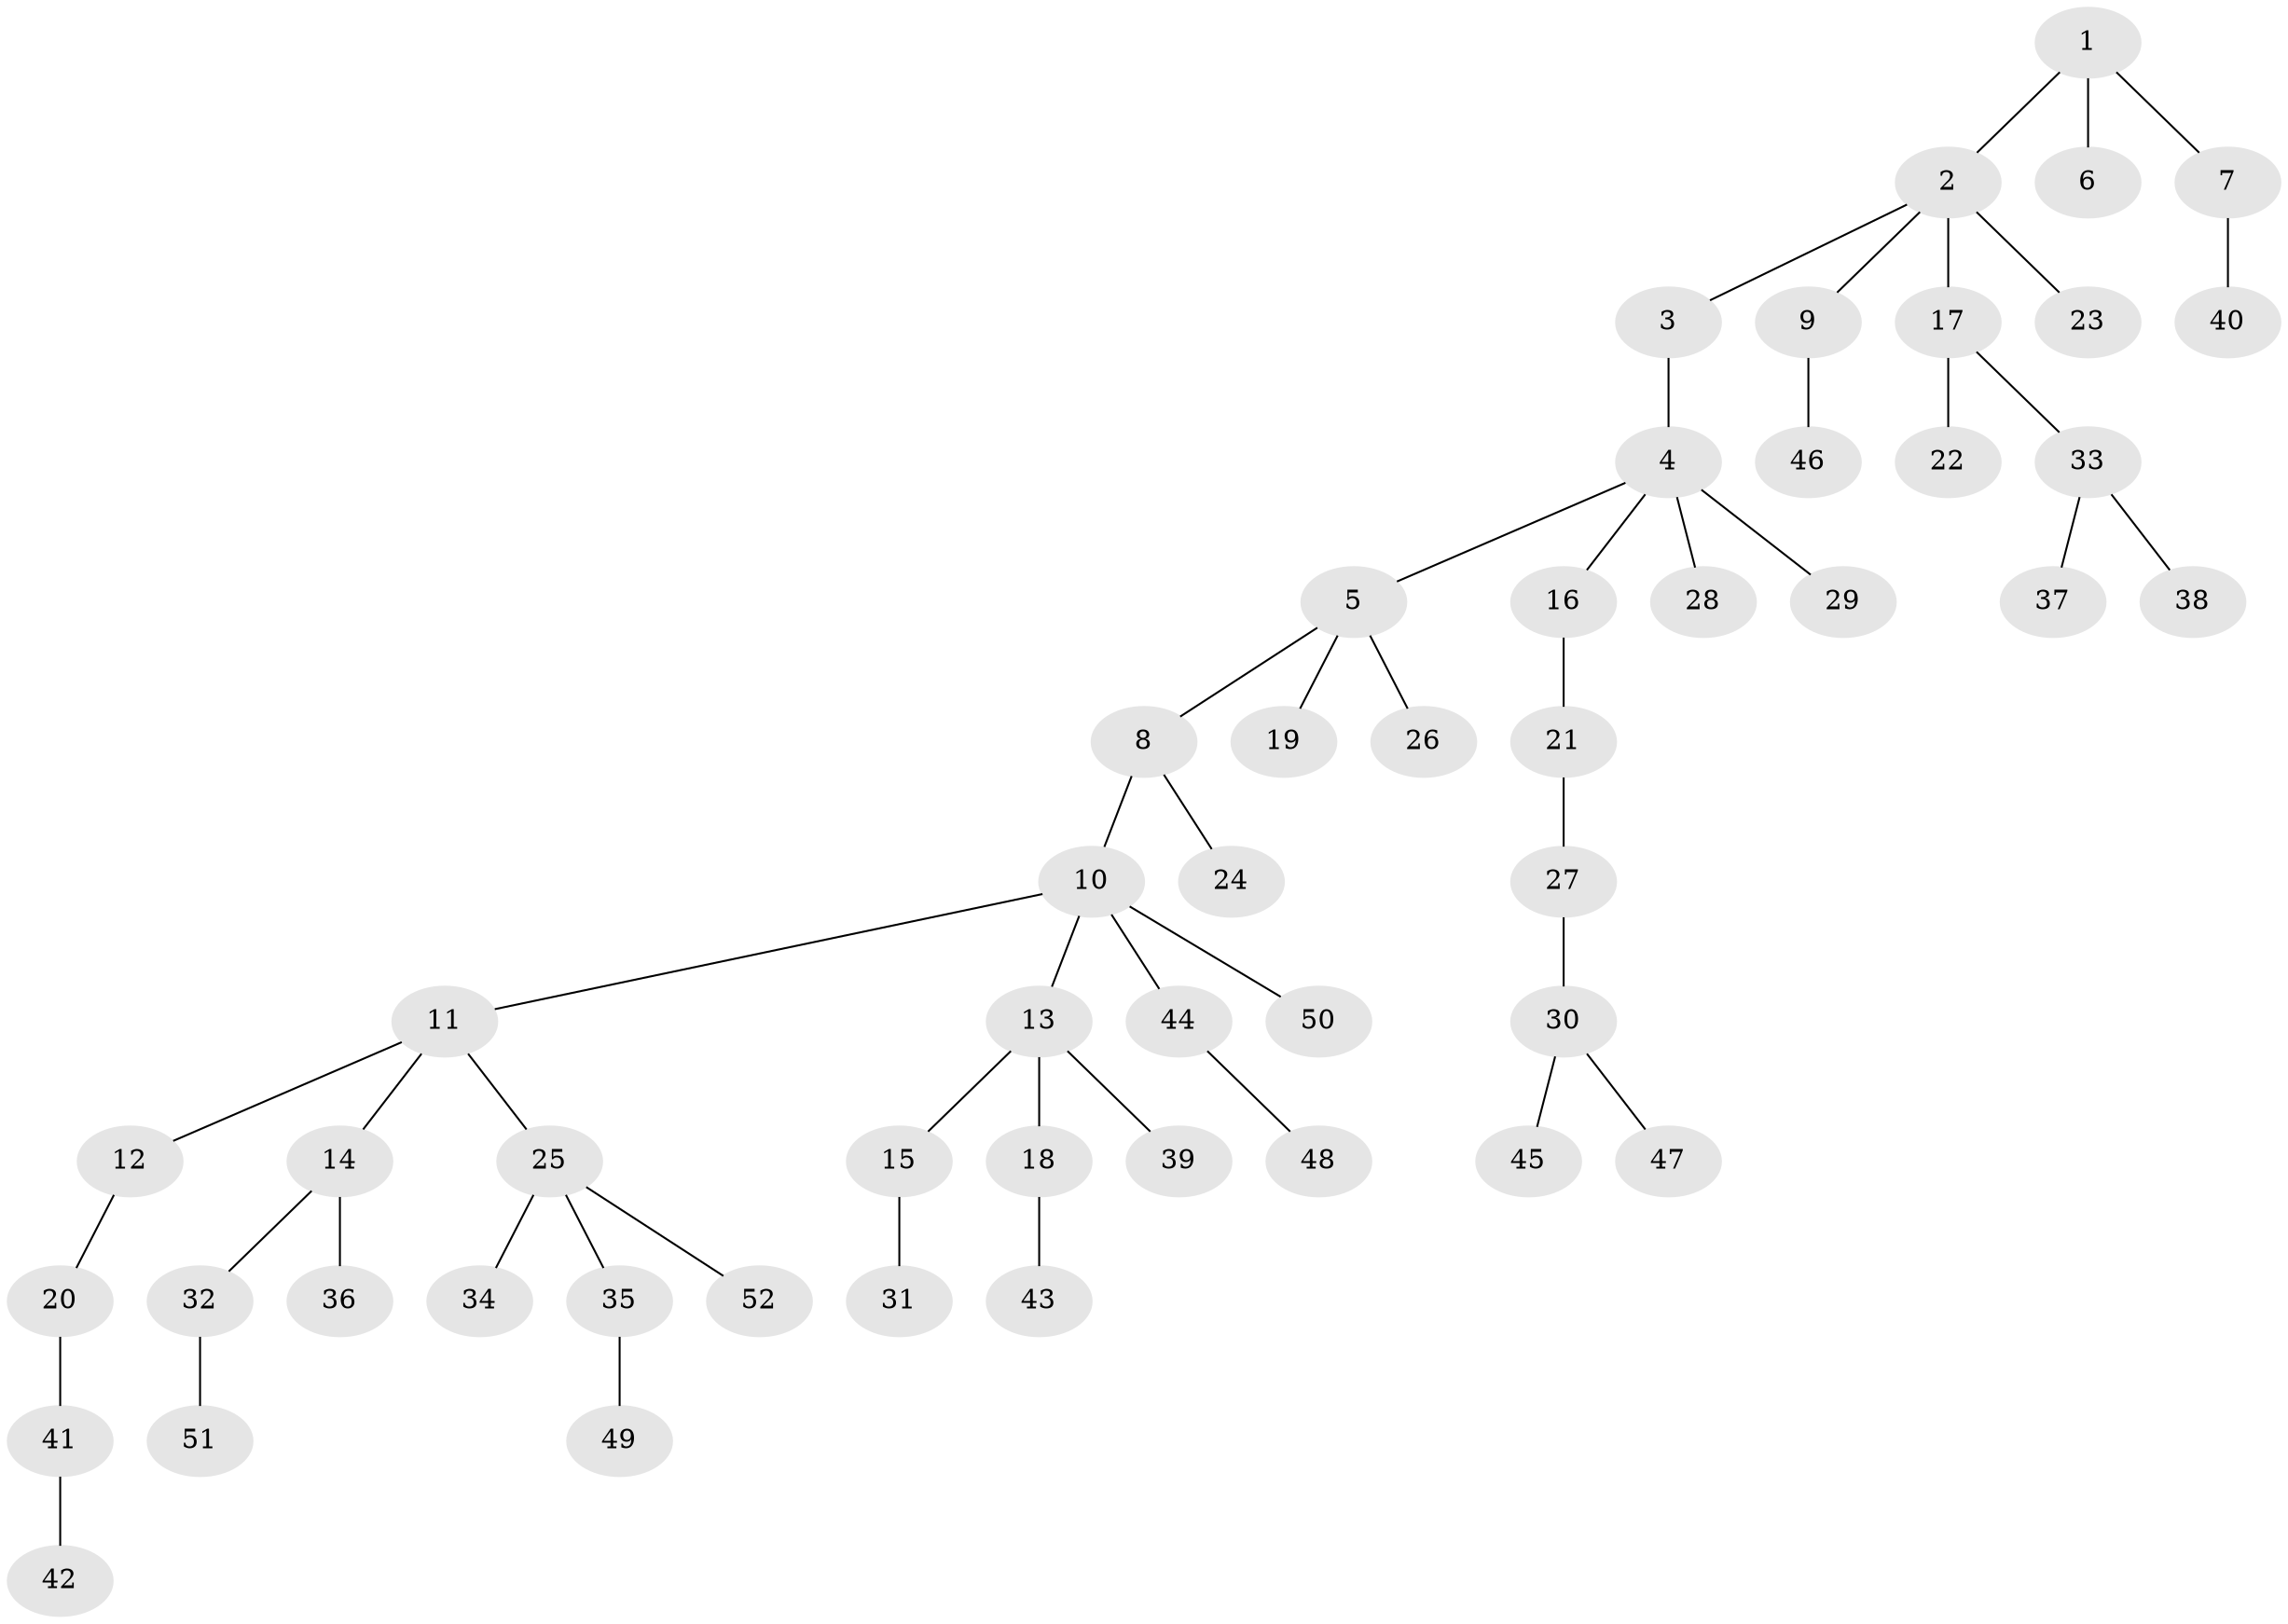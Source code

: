 // original degree distribution, {3: 0.13592233009708737, 5: 0.05825242718446602, 4: 0.04854368932038835, 6: 0.009708737864077669, 2: 0.22330097087378642, 1: 0.5145631067961165, 7: 0.009708737864077669}
// Generated by graph-tools (version 1.1) at 2025/36/03/09/25 02:36:55]
// undirected, 52 vertices, 51 edges
graph export_dot {
graph [start="1"]
  node [color=gray90,style=filled];
  1;
  2;
  3;
  4;
  5;
  6;
  7;
  8;
  9;
  10;
  11;
  12;
  13;
  14;
  15;
  16;
  17;
  18;
  19;
  20;
  21;
  22;
  23;
  24;
  25;
  26;
  27;
  28;
  29;
  30;
  31;
  32;
  33;
  34;
  35;
  36;
  37;
  38;
  39;
  40;
  41;
  42;
  43;
  44;
  45;
  46;
  47;
  48;
  49;
  50;
  51;
  52;
  1 -- 2 [weight=1.0];
  1 -- 6 [weight=2.0];
  1 -- 7 [weight=1.0];
  2 -- 3 [weight=1.0];
  2 -- 9 [weight=1.0];
  2 -- 17 [weight=1.0];
  2 -- 23 [weight=2.0];
  3 -- 4 [weight=3.0];
  4 -- 5 [weight=1.0];
  4 -- 16 [weight=1.0];
  4 -- 28 [weight=1.0];
  4 -- 29 [weight=1.0];
  5 -- 8 [weight=1.0];
  5 -- 19 [weight=1.0];
  5 -- 26 [weight=1.0];
  7 -- 40 [weight=1.0];
  8 -- 10 [weight=1.0];
  8 -- 24 [weight=1.0];
  9 -- 46 [weight=2.0];
  10 -- 11 [weight=1.0];
  10 -- 13 [weight=1.0];
  10 -- 44 [weight=1.0];
  10 -- 50 [weight=1.0];
  11 -- 12 [weight=1.0];
  11 -- 14 [weight=1.0];
  11 -- 25 [weight=1.0];
  12 -- 20 [weight=1.0];
  13 -- 15 [weight=1.0];
  13 -- 18 [weight=3.0];
  13 -- 39 [weight=1.0];
  14 -- 32 [weight=1.0];
  14 -- 36 [weight=2.0];
  15 -- 31 [weight=2.0];
  16 -- 21 [weight=2.0];
  17 -- 22 [weight=4.0];
  17 -- 33 [weight=1.0];
  18 -- 43 [weight=1.0];
  20 -- 41 [weight=1.0];
  21 -- 27 [weight=1.0];
  25 -- 34 [weight=1.0];
  25 -- 35 [weight=1.0];
  25 -- 52 [weight=1.0];
  27 -- 30 [weight=1.0];
  30 -- 45 [weight=1.0];
  30 -- 47 [weight=1.0];
  32 -- 51 [weight=1.0];
  33 -- 37 [weight=1.0];
  33 -- 38 [weight=1.0];
  35 -- 49 [weight=1.0];
  41 -- 42 [weight=2.0];
  44 -- 48 [weight=1.0];
}
